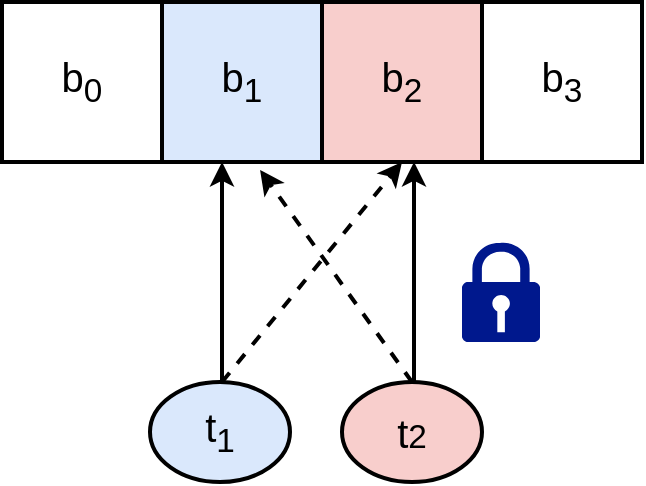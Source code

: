 <mxfile version="14.4.8" type="github">
  <diagram id="-qrpg97gZrXBx4fRXOJH" name="Page-1">
    <mxGraphModel dx="1426" dy="794" grid="1" gridSize="10" guides="1" tooltips="1" connect="1" arrows="1" fold="1" page="1" pageScale="1" pageWidth="827" pageHeight="1169" math="0" shadow="0">
      <root>
        <mxCell id="0" />
        <mxCell id="1" parent="0" />
        <mxCell id="lmYubyvW4sESKu-8uoVQ-3" value="&lt;font style=&quot;font-size: 20px&quot;&gt;b&lt;sub&gt;0&lt;/sub&gt;&lt;/font&gt;" style="whiteSpace=wrap;html=1;aspect=fixed;strokeWidth=2;" vertex="1" parent="1">
          <mxGeometry x="270" y="290" width="80" height="80" as="geometry" />
        </mxCell>
        <mxCell id="lmYubyvW4sESKu-8uoVQ-4" value="&lt;font style=&quot;font-size: 20px&quot;&gt;b&lt;sub&gt;1&lt;/sub&gt;&lt;/font&gt;" style="whiteSpace=wrap;html=1;aspect=fixed;strokeWidth=2;fillColor=#DAE8FC;" vertex="1" parent="1">
          <mxGeometry x="350" y="290" width="80" height="80" as="geometry" />
        </mxCell>
        <mxCell id="lmYubyvW4sESKu-8uoVQ-5" value="&lt;font style=&quot;font-size: 20px&quot;&gt;b&lt;sub&gt;2&lt;/sub&gt;&lt;/font&gt;" style="whiteSpace=wrap;html=1;aspect=fixed;strokeWidth=2;fillColor=#f8cecc;" vertex="1" parent="1">
          <mxGeometry x="430" y="290" width="80" height="80" as="geometry" />
        </mxCell>
        <mxCell id="lmYubyvW4sESKu-8uoVQ-6" value="&lt;font style=&quot;font-size: 20px&quot;&gt;b&lt;sub&gt;3&lt;/sub&gt;&lt;/font&gt;" style="whiteSpace=wrap;html=1;aspect=fixed;strokeWidth=2;" vertex="1" parent="1">
          <mxGeometry x="510" y="290" width="80" height="80" as="geometry" />
        </mxCell>
        <mxCell id="lmYubyvW4sESKu-8uoVQ-7" value="" style="endArrow=classic;html=1;strokeWidth=2;" edge="1" parent="1">
          <mxGeometry width="50" height="50" relative="1" as="geometry">
            <mxPoint x="380" y="480" as="sourcePoint" />
            <mxPoint x="380" y="370" as="targetPoint" />
          </mxGeometry>
        </mxCell>
        <mxCell id="lmYubyvW4sESKu-8uoVQ-8" value="&lt;font style=&quot;font-size: 20px&quot;&gt;t&lt;sub&gt;1&lt;/sub&gt;&lt;/font&gt;" style="ellipse;whiteSpace=wrap;html=1;strokeWidth=2;fillColor=#dae8fc;" vertex="1" parent="1">
          <mxGeometry x="344" y="480" width="70" height="50" as="geometry" />
        </mxCell>
        <mxCell id="lmYubyvW4sESKu-8uoVQ-9" value="" style="endArrow=classic;html=1;strokeWidth=2;" edge="1" parent="1">
          <mxGeometry width="50" height="50" relative="1" as="geometry">
            <mxPoint x="476" y="480" as="sourcePoint" />
            <mxPoint x="476" y="370" as="targetPoint" />
          </mxGeometry>
        </mxCell>
        <mxCell id="lmYubyvW4sESKu-8uoVQ-10" value="&lt;span style=&quot;font-size: 20px&quot;&gt;t&lt;/span&gt;&lt;span style=&quot;font-size: 16.667px&quot;&gt;2&lt;/span&gt;" style="ellipse;whiteSpace=wrap;html=1;strokeWidth=2;fillColor=#f8cecc;" vertex="1" parent="1">
          <mxGeometry x="440" y="480" width="70" height="50" as="geometry" />
        </mxCell>
        <mxCell id="lmYubyvW4sESKu-8uoVQ-13" value="" style="endArrow=classic;html=1;strokeWidth=2;entryX=0.5;entryY=1;entryDx=0;entryDy=0;dashed=1;" edge="1" parent="1" target="lmYubyvW4sESKu-8uoVQ-5">
          <mxGeometry width="50" height="50" relative="1" as="geometry">
            <mxPoint x="380" y="480" as="sourcePoint" />
            <mxPoint x="430" y="430" as="targetPoint" />
          </mxGeometry>
        </mxCell>
        <mxCell id="lmYubyvW4sESKu-8uoVQ-15" value="" style="endArrow=classic;html=1;dashed=1;strokeWidth=2;exitX=0.5;exitY=0;exitDx=0;exitDy=0;entryX=0.613;entryY=1.05;entryDx=0;entryDy=0;entryPerimeter=0;" edge="1" parent="1" source="lmYubyvW4sESKu-8uoVQ-10" target="lmYubyvW4sESKu-8uoVQ-4">
          <mxGeometry width="50" height="50" relative="1" as="geometry">
            <mxPoint x="420" y="470" as="sourcePoint" />
            <mxPoint x="380" y="370" as="targetPoint" />
          </mxGeometry>
        </mxCell>
        <mxCell id="lmYubyvW4sESKu-8uoVQ-19" value="" style="aspect=fixed;pointerEvents=1;shadow=0;dashed=0;html=1;strokeColor=none;labelPosition=center;verticalLabelPosition=bottom;verticalAlign=top;align=center;fillColor=#00188D;shape=mxgraph.mscae.enterprise.lock" vertex="1" parent="1">
          <mxGeometry x="500" y="410" width="39" height="50" as="geometry" />
        </mxCell>
      </root>
    </mxGraphModel>
  </diagram>
</mxfile>
